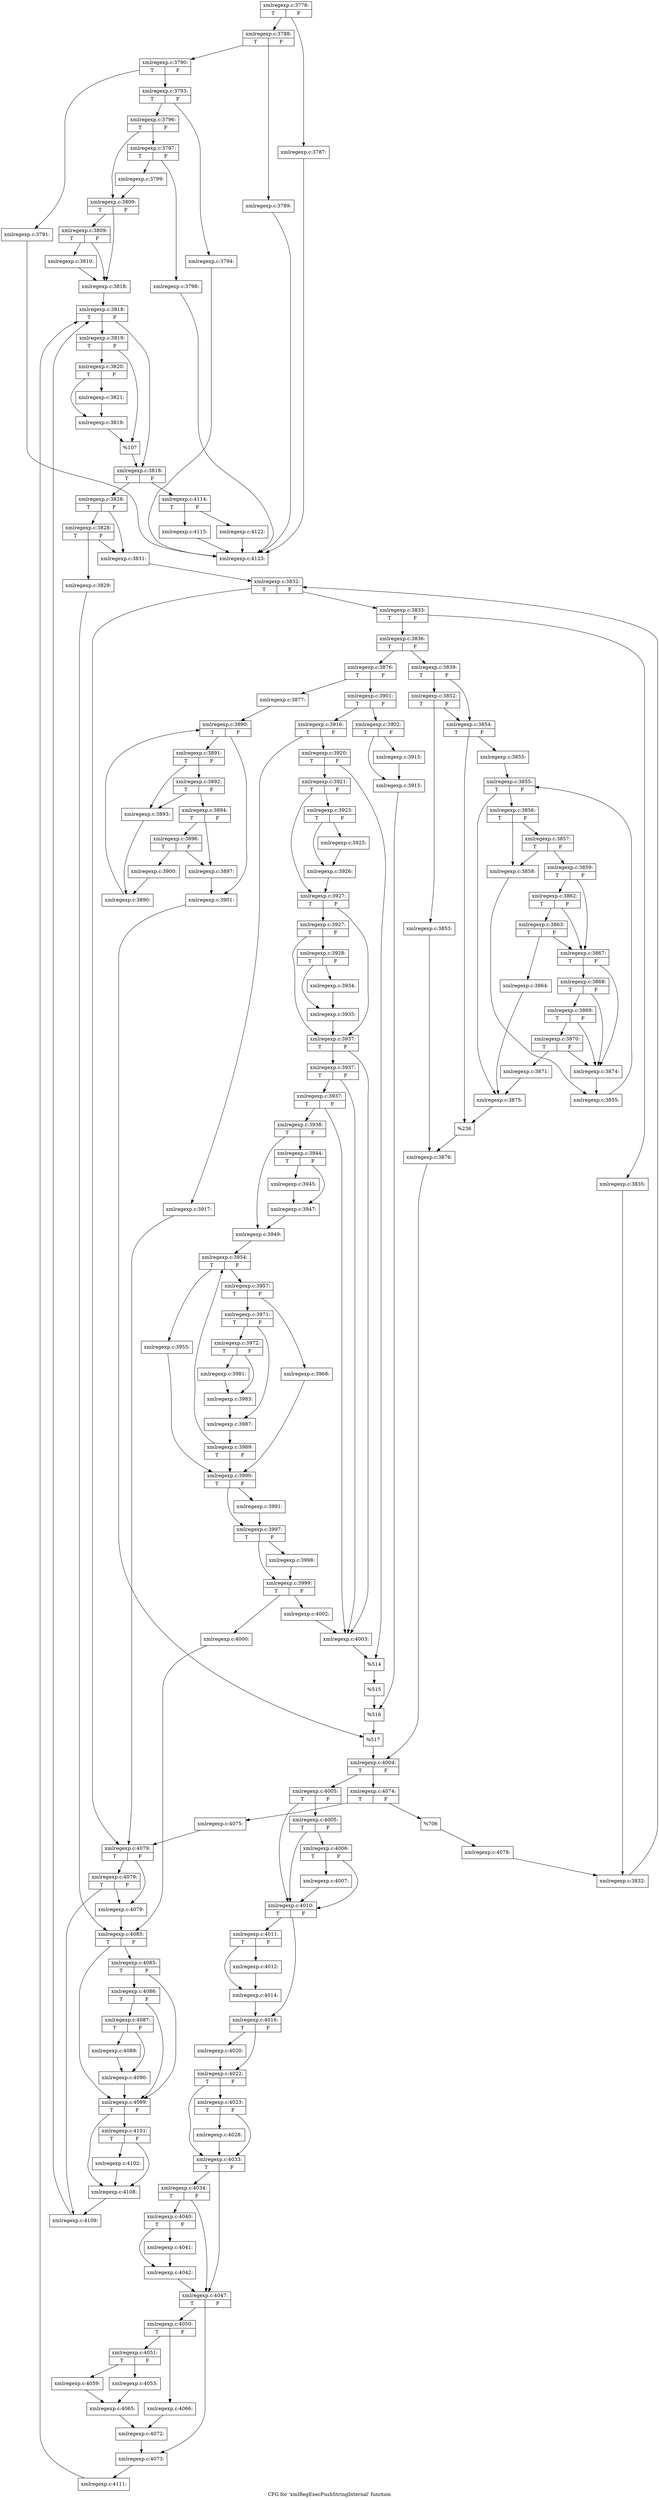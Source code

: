 digraph "CFG for 'xmlRegExecPushStringInternal' function" {
	label="CFG for 'xmlRegExecPushStringInternal' function";

	Node0x40a2e60 [shape=record,label="{xmlregexp.c:3778:|{<s0>T|<s1>F}}"];
	Node0x40a2e60 -> Node0x41f9110;
	Node0x40a2e60 -> Node0x41f9160;
	Node0x41f9110 [shape=record,label="{xmlregexp.c:3787:}"];
	Node0x41f9110 -> Node0x41f61d0;
	Node0x41f9160 [shape=record,label="{xmlregexp.c:3788:|{<s0>T|<s1>F}}"];
	Node0x41f9160 -> Node0x41f9620;
	Node0x41f9160 -> Node0x41f9670;
	Node0x41f9620 [shape=record,label="{xmlregexp.c:3789:}"];
	Node0x41f9620 -> Node0x41f61d0;
	Node0x41f9670 [shape=record,label="{xmlregexp.c:3790:|{<s0>T|<s1>F}}"];
	Node0x41f9670 -> Node0x41f9c60;
	Node0x41f9670 -> Node0x41f9cb0;
	Node0x41f9c60 [shape=record,label="{xmlregexp.c:3791:}"];
	Node0x41f9c60 -> Node0x41f61d0;
	Node0x41f9cb0 [shape=record,label="{xmlregexp.c:3793:|{<s0>T|<s1>F}}"];
	Node0x41f9cb0 -> Node0x41fa400;
	Node0x41f9cb0 -> Node0x41fa450;
	Node0x41fa400 [shape=record,label="{xmlregexp.c:3794:}"];
	Node0x41fa400 -> Node0x41f61d0;
	Node0x41fa450 [shape=record,label="{xmlregexp.c:3796:|{<s0>T|<s1>F}}"];
	Node0x41fa450 -> Node0x41faf80;
	Node0x41fa450 -> Node0x41fafd0;
	Node0x41faf80 [shape=record,label="{xmlregexp.c:3797:|{<s0>T|<s1>F}}"];
	Node0x41faf80 -> Node0x41fb390;
	Node0x41faf80 -> Node0x41fb3e0;
	Node0x41fb390 [shape=record,label="{xmlregexp.c:3798:}"];
	Node0x41fb390 -> Node0x41f61d0;
	Node0x41fb3e0 [shape=record,label="{xmlregexp.c:3799:}"];
	Node0x41fb3e0 -> Node0x41fafd0;
	Node0x41fafd0 [shape=record,label="{xmlregexp.c:3809:|{<s0>T|<s1>F}}"];
	Node0x41fafd0 -> Node0x41fbd10;
	Node0x41fafd0 -> Node0x41fbcc0;
	Node0x41fbd10 [shape=record,label="{xmlregexp.c:3809:|{<s0>T|<s1>F}}"];
	Node0x41fbd10 -> Node0x41fbc70;
	Node0x41fbd10 -> Node0x41fbcc0;
	Node0x41fbc70 [shape=record,label="{xmlregexp.c:3810:}"];
	Node0x41fbc70 -> Node0x41fbcc0;
	Node0x41fbcc0 [shape=record,label="{xmlregexp.c:3818:}"];
	Node0x41fbcc0 -> Node0x41fcc90;
	Node0x41fcc90 [shape=record,label="{xmlregexp.c:3818:|{<s0>T|<s1>F}}"];
	Node0x41fcc90 -> Node0x41fde60;
	Node0x41fcc90 -> Node0x41fde10;
	Node0x41fde60 [shape=record,label="{xmlregexp.c:3819:|{<s0>T|<s1>F}}"];
	Node0x41fde60 -> Node0x41fe270;
	Node0x41fde60 -> Node0x41fe2c0;
	Node0x41fe2c0 [shape=record,label="{xmlregexp.c:3820:|{<s0>T|<s1>F}}"];
	Node0x41fe2c0 -> Node0x41fe5f0;
	Node0x41fe2c0 -> Node0x41fe5a0;
	Node0x41fe5f0 [shape=record,label="{xmlregexp.c:3821:}"];
	Node0x41fe5f0 -> Node0x41fe5a0;
	Node0x41fe5a0 [shape=record,label="{xmlregexp.c:3819:}"];
	Node0x41fe5a0 -> Node0x41fe270;
	Node0x41fe270 [shape=record,label="{%107}"];
	Node0x41fe270 -> Node0x41fde10;
	Node0x41fde10 [shape=record,label="{xmlregexp.c:3818:|{<s0>T|<s1>F}}"];
	Node0x41fde10 -> Node0x41fee70;
	Node0x41fde10 -> Node0x41fcfc0;
	Node0x41fee70 [shape=record,label="{xmlregexp.c:3828:|{<s0>T|<s1>F}}"];
	Node0x41fee70 -> Node0x41ff080;
	Node0x41fee70 -> Node0x41ff030;
	Node0x41ff080 [shape=record,label="{xmlregexp.c:3828:|{<s0>T|<s1>F}}"];
	Node0x41ff080 -> Node0x41fefe0;
	Node0x41ff080 -> Node0x41ff030;
	Node0x41fefe0 [shape=record,label="{xmlregexp.c:3829:}"];
	Node0x41fefe0 -> Node0x41ff570;
	Node0x41ff030 [shape=record,label="{xmlregexp.c:3831:}"];
	Node0x41ff030 -> Node0x41fcba0;
	Node0x41fcba0 [shape=record,label="{xmlregexp.c:3832:|{<s0>T|<s1>F}}"];
	Node0x41fcba0 -> Node0x42000a0;
	Node0x41fcba0 -> Node0x41fc620;
	Node0x42000a0 [shape=record,label="{xmlregexp.c:3833:|{<s0>T|<s1>F}}"];
	Node0x42000a0 -> Node0x4200da0;
	Node0x42000a0 -> Node0x4200df0;
	Node0x4200da0 [shape=record,label="{xmlregexp.c:3835:}"];
	Node0x4200da0 -> Node0x4200010;
	Node0x4200df0 [shape=record,label="{xmlregexp.c:3836:|{<s0>T|<s1>F}}"];
	Node0x4200df0 -> Node0x4201680;
	Node0x4200df0 -> Node0x4201720;
	Node0x4201680 [shape=record,label="{xmlregexp.c:3839:|{<s0>T|<s1>F}}"];
	Node0x4201680 -> Node0x4202a00;
	Node0x4201680 -> Node0x42029b0;
	Node0x4202a00 [shape=record,label="{xmlregexp.c:3852:|{<s0>T|<s1>F}}"];
	Node0x4202a00 -> Node0x4202910;
	Node0x4202a00 -> Node0x42029b0;
	Node0x4202910 [shape=record,label="{xmlregexp.c:3853:}"];
	Node0x4202910 -> Node0x4202960;
	Node0x42029b0 [shape=record,label="{xmlregexp.c:3854:|{<s0>T|<s1>F}}"];
	Node0x42029b0 -> Node0x3ffe4b0;
	Node0x42029b0 -> Node0x4203160;
	Node0x3ffe4b0 [shape=record,label="{xmlregexp.c:3855:}"];
	Node0x3ffe4b0 -> Node0x4203650;
	Node0x4203650 [shape=record,label="{xmlregexp.c:3855:|{<s0>T|<s1>F}}"];
	Node0x4203650 -> Node0x42038d0;
	Node0x4203650 -> Node0x42034b0;
	Node0x42038d0 [shape=record,label="{xmlregexp.c:3856:|{<s0>T|<s1>F}}"];
	Node0x42038d0 -> Node0x4204370;
	Node0x42038d0 -> Node0x4204410;
	Node0x4204410 [shape=record,label="{xmlregexp.c:3857:|{<s0>T|<s1>F}}"];
	Node0x4204410 -> Node0x4204370;
	Node0x4204410 -> Node0x42043c0;
	Node0x4204370 [shape=record,label="{xmlregexp.c:3858:}"];
	Node0x4204370 -> Node0x4203840;
	Node0x42043c0 [shape=record,label="{xmlregexp.c:3859:|{<s0>T|<s1>F}}"];
	Node0x42043c0 -> Node0x4205930;
	Node0x42043c0 -> Node0x4205860;
	Node0x4205930 [shape=record,label="{xmlregexp.c:3862:|{<s0>T|<s1>F}}"];
	Node0x4205930 -> Node0x42058b0;
	Node0x4205930 -> Node0x4205860;
	Node0x42058b0 [shape=record,label="{xmlregexp.c:3863:|{<s0>T|<s1>F}}"];
	Node0x42058b0 -> Node0x4205810;
	Node0x42058b0 -> Node0x4205860;
	Node0x4205810 [shape=record,label="{xmlregexp.c:3864:}"];
	Node0x4205810 -> Node0x42034b0;
	Node0x4205860 [shape=record,label="{xmlregexp.c:3867:|{<s0>T|<s1>F}}"];
	Node0x4205860 -> Node0x42071a0;
	Node0x4205860 -> Node0x42070b0;
	Node0x42071a0 [shape=record,label="{xmlregexp.c:3868:|{<s0>T|<s1>F}}"];
	Node0x42071a0 -> Node0x4207150;
	Node0x42071a0 -> Node0x42070b0;
	Node0x4207150 [shape=record,label="{xmlregexp.c:3869:|{<s0>T|<s1>F}}"];
	Node0x4207150 -> Node0x4207100;
	Node0x4207150 -> Node0x42070b0;
	Node0x4207100 [shape=record,label="{xmlregexp.c:3870:|{<s0>T|<s1>F}}"];
	Node0x4207100 -> Node0x42069a0;
	Node0x4207100 -> Node0x42070b0;
	Node0x42069a0 [shape=record,label="{xmlregexp.c:3871:}"];
	Node0x42069a0 -> Node0x42034b0;
	Node0x42070b0 [shape=record,label="{xmlregexp.c:3874:}"];
	Node0x42070b0 -> Node0x4203840;
	Node0x4203840 [shape=record,label="{xmlregexp.c:3855:}"];
	Node0x4203840 -> Node0x4203650;
	Node0x42034b0 [shape=record,label="{xmlregexp.c:3875:}"];
	Node0x42034b0 -> Node0x4203160;
	Node0x4203160 [shape=record,label="{%236}"];
	Node0x4203160 -> Node0x4202960;
	Node0x4202960 [shape=record,label="{xmlregexp.c:3876:}"];
	Node0x4202960 -> Node0x42016d0;
	Node0x4201720 [shape=record,label="{xmlregexp.c:3876:|{<s0>T|<s1>F}}"];
	Node0x4201720 -> Node0x42089e0;
	Node0x4201720 -> Node0x4208a80;
	Node0x42089e0 [shape=record,label="{xmlregexp.c:3877:}"];
	Node0x42089e0 -> Node0x4209c70;
	Node0x4209c70 [shape=record,label="{xmlregexp.c:3890:|{<s0>T|<s1>F}}"];
	Node0x4209c70 -> Node0x4209e70;
	Node0x4209c70 -> Node0x4209b10;
	Node0x4209e70 [shape=record,label="{xmlregexp.c:3891:|{<s0>T|<s1>F}}"];
	Node0x4209e70 -> Node0x420a890;
	Node0x4209e70 -> Node0x420a930;
	Node0x420a930 [shape=record,label="{xmlregexp.c:3892:|{<s0>T|<s1>F}}"];
	Node0x420a930 -> Node0x420a890;
	Node0x420a930 -> Node0x420a8e0;
	Node0x420a890 [shape=record,label="{xmlregexp.c:3893:}"];
	Node0x420a890 -> Node0x4209e20;
	Node0x420a8e0 [shape=record,label="{xmlregexp.c:3894:|{<s0>T|<s1>F}}"];
	Node0x420a8e0 -> Node0x420bcf0;
	Node0x420a8e0 -> Node0x420bd90;
	Node0x420bd90 [shape=record,label="{xmlregexp.c:3896:|{<s0>T|<s1>F}}"];
	Node0x420bd90 -> Node0x420bcf0;
	Node0x420bd90 -> Node0x420bd40;
	Node0x420bcf0 [shape=record,label="{xmlregexp.c:3897:}"];
	Node0x420bcf0 -> Node0x4209b10;
	Node0x420bd40 [shape=record,label="{xmlregexp.c:3900:}"];
	Node0x420bd40 -> Node0x4209e20;
	Node0x4209e20 [shape=record,label="{xmlregexp.c:3890:}"];
	Node0x4209e20 -> Node0x4209c70;
	Node0x4209b10 [shape=record,label="{xmlregexp.c:3901:}"];
	Node0x4209b10 -> Node0x4208a30;
	Node0x4208a80 [shape=record,label="{xmlregexp.c:3901:|{<s0>T|<s1>F}}"];
	Node0x4208a80 -> Node0x420cbf0;
	Node0x4208a80 -> Node0x420cc90;
	Node0x420cbf0 [shape=record,label="{xmlregexp.c:3902:|{<s0>T|<s1>F}}"];
	Node0x420cbf0 -> Node0x420e350;
	Node0x420cbf0 -> Node0x420e300;
	Node0x420e350 [shape=record,label="{xmlregexp.c:3915:}"];
	Node0x420e350 -> Node0x420e300;
	Node0x420e300 [shape=record,label="{xmlregexp.c:3915:}"];
	Node0x420e300 -> Node0x420cc40;
	Node0x420cc90 [shape=record,label="{xmlregexp.c:3916:|{<s0>T|<s1>F}}"];
	Node0x420cc90 -> Node0x420ed70;
	Node0x420cc90 -> Node0x420ee10;
	Node0x420ed70 [shape=record,label="{xmlregexp.c:3917:}"];
	Node0x420ed70 -> Node0x41fc620;
	Node0x420ee10 [shape=record,label="{xmlregexp.c:3920:|{<s0>T|<s1>F}}"];
	Node0x420ee10 -> Node0x420f760;
	Node0x420ee10 -> Node0x420f7b0;
	Node0x420f760 [shape=record,label="{xmlregexp.c:3921:|{<s0>T|<s1>F}}"];
	Node0x420f760 -> Node0x42107d0;
	Node0x420f760 -> Node0x4210820;
	Node0x42107d0 [shape=record,label="{xmlregexp.c:3923:|{<s0>T|<s1>F}}"];
	Node0x42107d0 -> Node0x4210d70;
	Node0x42107d0 -> Node0x4210d20;
	Node0x4210d20 [shape=record,label="{xmlregexp.c:3925:}"];
	Node0x4210d20 -> Node0x4210d70;
	Node0x4210d70 [shape=record,label="{xmlregexp.c:3926:}"];
	Node0x4210d70 -> Node0x4210820;
	Node0x4210820 [shape=record,label="{xmlregexp.c:3927:|{<s0>T|<s1>F}}"];
	Node0x4210820 -> Node0x42111d0;
	Node0x4210820 -> Node0x4211180;
	Node0x42111d0 [shape=record,label="{xmlregexp.c:3927:|{<s0>T|<s1>F}}"];
	Node0x42111d0 -> Node0x4211130;
	Node0x42111d0 -> Node0x4211180;
	Node0x4211130 [shape=record,label="{xmlregexp.c:3928:|{<s0>T|<s1>F}}"];
	Node0x4211130 -> Node0x4212a10;
	Node0x4211130 -> Node0x4212a60;
	Node0x4212a10 [shape=record,label="{xmlregexp.c:3934:}"];
	Node0x4212a10 -> Node0x4212a60;
	Node0x4212a60 [shape=record,label="{xmlregexp.c:3935:}"];
	Node0x4212a60 -> Node0x4211180;
	Node0x4211180 [shape=record,label="{xmlregexp.c:3937:|{<s0>T|<s1>F}}"];
	Node0x4211180 -> Node0x4213280;
	Node0x4211180 -> Node0x42131b0;
	Node0x4213280 [shape=record,label="{xmlregexp.c:3937:|{<s0>T|<s1>F}}"];
	Node0x4213280 -> Node0x4213200;
	Node0x4213280 -> Node0x42131b0;
	Node0x4213200 [shape=record,label="{xmlregexp.c:3937:|{<s0>T|<s1>F}}"];
	Node0x4213200 -> Node0x4213160;
	Node0x4213200 -> Node0x42131b0;
	Node0x4213160 [shape=record,label="{xmlregexp.c:3938:|{<s0>T|<s1>F}}"];
	Node0x4213160 -> Node0x4214540;
	Node0x4213160 -> Node0x4214590;
	Node0x4214540 [shape=record,label="{xmlregexp.c:3944:|{<s0>T|<s1>F}}"];
	Node0x4214540 -> Node0x4214da0;
	Node0x4214540 -> Node0x4214df0;
	Node0x4214da0 [shape=record,label="{xmlregexp.c:3945:}"];
	Node0x4214da0 -> Node0x4214df0;
	Node0x4214df0 [shape=record,label="{xmlregexp.c:3947:}"];
	Node0x4214df0 -> Node0x4214590;
	Node0x4214590 [shape=record,label="{xmlregexp.c:3949:}"];
	Node0x4214590 -> Node0x4215ad0;
	Node0x4215ad0 [shape=record,label="{xmlregexp.c:3954:|{<s0>T|<s1>F}}"];
	Node0x4215ad0 -> Node0x4215e00;
	Node0x4215ad0 -> Node0x4216220;
	Node0x4215e00 [shape=record,label="{xmlregexp.c:3955:}"];
	Node0x4215e00 -> Node0x3f5caf0;
	Node0x4216220 [shape=record,label="{xmlregexp.c:3957:|{<s0>T|<s1>F}}"];
	Node0x4216220 -> Node0x42176e0;
	Node0x4216220 -> Node0x4217730;
	Node0x42176e0 [shape=record,label="{xmlregexp.c:3968:}"];
	Node0x42176e0 -> Node0x3f5caf0;
	Node0x4217730 [shape=record,label="{xmlregexp.c:3971:|{<s0>T|<s1>F}}"];
	Node0x4217730 -> Node0x4217e20;
	Node0x4217730 -> Node0x4217e70;
	Node0x4217e20 [shape=record,label="{xmlregexp.c:3972:|{<s0>T|<s1>F}}"];
	Node0x4217e20 -> Node0x4219340;
	Node0x4217e20 -> Node0x4219390;
	Node0x4219340 [shape=record,label="{xmlregexp.c:3981:}"];
	Node0x4219340 -> Node0x4219390;
	Node0x4219390 [shape=record,label="{xmlregexp.c:3983:}"];
	Node0x4219390 -> Node0x4217e70;
	Node0x4217e70 [shape=record,label="{xmlregexp.c:3987:}"];
	Node0x4217e70 -> Node0x4210330;
	Node0x4210330 [shape=record,label="{xmlregexp.c:3989:|{<s0>T|<s1>F}}"];
	Node0x4210330 -> Node0x4215ad0;
	Node0x4210330 -> Node0x3f5caf0;
	Node0x3f5caf0 [shape=record,label="{xmlregexp.c:3990:|{<s0>T|<s1>F}}"];
	Node0x3f5caf0 -> Node0x421acc0;
	Node0x3f5caf0 -> Node0x421ad10;
	Node0x421acc0 [shape=record,label="{xmlregexp.c:3991:}"];
	Node0x421acc0 -> Node0x421ad10;
	Node0x421ad10 [shape=record,label="{xmlregexp.c:3997:|{<s0>T|<s1>F}}"];
	Node0x421ad10 -> Node0x421b3c0;
	Node0x421ad10 -> Node0x421b410;
	Node0x421b3c0 [shape=record,label="{xmlregexp.c:3998:}"];
	Node0x421b3c0 -> Node0x421b410;
	Node0x421b410 [shape=record,label="{xmlregexp.c:3999:|{<s0>T|<s1>F}}"];
	Node0x421b410 -> Node0x421b860;
	Node0x421b410 -> Node0x421b8b0;
	Node0x421b860 [shape=record,label="{xmlregexp.c:4000:}"];
	Node0x421b860 -> Node0x41ff570;
	Node0x421b8b0 [shape=record,label="{xmlregexp.c:4002:}"];
	Node0x421b8b0 -> Node0x42131b0;
	Node0x42131b0 [shape=record,label="{xmlregexp.c:4003:}"];
	Node0x42131b0 -> Node0x420f7b0;
	Node0x420f7b0 [shape=record,label="{%514}"];
	Node0x420f7b0 -> Node0x420edc0;
	Node0x420edc0 [shape=record,label="{%515}"];
	Node0x420edc0 -> Node0x420cc40;
	Node0x420cc40 [shape=record,label="{%516}"];
	Node0x420cc40 -> Node0x4208a30;
	Node0x4208a30 [shape=record,label="{%517}"];
	Node0x4208a30 -> Node0x42016d0;
	Node0x42016d0 [shape=record,label="{xmlregexp.c:4004:|{<s0>T|<s1>F}}"];
	Node0x42016d0 -> Node0x421c100;
	Node0x42016d0 -> Node0x421c1a0;
	Node0x421c100 [shape=record,label="{xmlregexp.c:4005:|{<s0>T|<s1>F}}"];
	Node0x421c100 -> Node0x421c600;
	Node0x421c100 -> Node0x421c530;
	Node0x421c600 [shape=record,label="{xmlregexp.c:4005:|{<s0>T|<s1>F}}"];
	Node0x421c600 -> Node0x421c580;
	Node0x421c600 -> Node0x421c530;
	Node0x421c580 [shape=record,label="{xmlregexp.c:4006:|{<s0>T|<s1>F}}"];
	Node0x421c580 -> Node0x421c4e0;
	Node0x421c580 -> Node0x421c530;
	Node0x421c4e0 [shape=record,label="{xmlregexp.c:4007:}"];
	Node0x421c4e0 -> Node0x421c530;
	Node0x421c530 [shape=record,label="{xmlregexp.c:4010:|{<s0>T|<s1>F}}"];
	Node0x421c530 -> Node0x421d7f0;
	Node0x421c530 -> Node0x421d840;
	Node0x421d7f0 [shape=record,label="{xmlregexp.c:4011:|{<s0>T|<s1>F}}"];
	Node0x421d7f0 -> Node0x421e050;
	Node0x421d7f0 -> Node0x421e0a0;
	Node0x421e050 [shape=record,label="{xmlregexp.c:4012:}"];
	Node0x421e050 -> Node0x421e0a0;
	Node0x421e0a0 [shape=record,label="{xmlregexp.c:4014:}"];
	Node0x421e0a0 -> Node0x421d840;
	Node0x421d840 [shape=record,label="{xmlregexp.c:4016:|{<s0>T|<s1>F}}"];
	Node0x421d840 -> Node0x421ea20;
	Node0x421d840 -> Node0x421ea70;
	Node0x421ea20 [shape=record,label="{xmlregexp.c:4020:}"];
	Node0x421ea20 -> Node0x421ea70;
	Node0x421ea70 [shape=record,label="{xmlregexp.c:4022:|{<s0>T|<s1>F}}"];
	Node0x421ea70 -> Node0x421f690;
	Node0x421ea70 -> Node0x421f640;
	Node0x421f690 [shape=record,label="{xmlregexp.c:4023:|{<s0>T|<s1>F}}"];
	Node0x421f690 -> Node0x421f5f0;
	Node0x421f690 -> Node0x421f640;
	Node0x421f5f0 [shape=record,label="{xmlregexp.c:4028:}"];
	Node0x421f5f0 -> Node0x421f640;
	Node0x421f640 [shape=record,label="{xmlregexp.c:4033:|{<s0>T|<s1>F}}"];
	Node0x421f640 -> Node0x4220590;
	Node0x421f640 -> Node0x4220540;
	Node0x4220590 [shape=record,label="{xmlregexp.c:4034:|{<s0>T|<s1>F}}"];
	Node0x4220590 -> Node0x42204f0;
	Node0x4220590 -> Node0x4220540;
	Node0x42204f0 [shape=record,label="{xmlregexp.c:4040:|{<s0>T|<s1>F}}"];
	Node0x42204f0 -> Node0x4221790;
	Node0x42204f0 -> Node0x42217e0;
	Node0x4221790 [shape=record,label="{xmlregexp.c:4041:}"];
	Node0x4221790 -> Node0x42217e0;
	Node0x42217e0 [shape=record,label="{xmlregexp.c:4042:}"];
	Node0x42217e0 -> Node0x4220540;
	Node0x4220540 [shape=record,label="{xmlregexp.c:4047:|{<s0>T|<s1>F}}"];
	Node0x4220540 -> Node0x4222f40;
	Node0x4220540 -> Node0x4223b90;
	Node0x4222f40 [shape=record,label="{xmlregexp.c:4050:|{<s0>T|<s1>F}}"];
	Node0x4222f40 -> Node0x4224080;
	Node0x4222f40 -> Node0x4224120;
	Node0x4224080 [shape=record,label="{xmlregexp.c:4051:|{<s0>T|<s1>F}}"];
	Node0x4224080 -> Node0x4224840;
	Node0x4224080 -> Node0x42248e0;
	Node0x4224840 [shape=record,label="{xmlregexp.c:4053:}"];
	Node0x4224840 -> Node0x4224890;
	Node0x42248e0 [shape=record,label="{xmlregexp.c:4059:}"];
	Node0x42248e0 -> Node0x4224890;
	Node0x4224890 [shape=record,label="{xmlregexp.c:4065:}"];
	Node0x4224890 -> Node0x42240d0;
	Node0x4224120 [shape=record,label="{xmlregexp.c:4066:}"];
	Node0x4224120 -> Node0x42240d0;
	Node0x42240d0 [shape=record,label="{xmlregexp.c:4072:}"];
	Node0x42240d0 -> Node0x4223b90;
	Node0x4223b90 [shape=record,label="{xmlregexp.c:4073:}"];
	Node0x4223b90 -> Node0x4226500;
	Node0x421c1a0 [shape=record,label="{xmlregexp.c:4074:|{<s0>T|<s1>F}}"];
	Node0x421c1a0 -> Node0x42266b0;
	Node0x421c1a0 -> Node0x4226700;
	Node0x42266b0 [shape=record,label="{xmlregexp.c:4075:}"];
	Node0x42266b0 -> Node0x41fc620;
	Node0x4226700 [shape=record,label="{%706}"];
	Node0x4226700 -> Node0x421c150;
	Node0x421c150 [shape=record,label="{xmlregexp.c:4078:}"];
	Node0x421c150 -> Node0x4200010;
	Node0x4200010 [shape=record,label="{xmlregexp.c:3832:}"];
	Node0x4200010 -> Node0x41fcba0;
	Node0x41fc620 [shape=record,label="{xmlregexp.c:4079:|{<s0>T|<s1>F}}"];
	Node0x41fc620 -> Node0x4227300;
	Node0x41fc620 -> Node0x42273a0;
	Node0x42273a0 [shape=record,label="{xmlregexp.c:4079:|{<s0>T|<s1>F}}"];
	Node0x42273a0 -> Node0x4227300;
	Node0x42273a0 -> Node0x4227350;
	Node0x4227300 [shape=record,label="{xmlregexp.c:4079:}"];
	Node0x4227300 -> Node0x41ff570;
	Node0x41ff570 [shape=record,label="{xmlregexp.c:4085:|{<s0>T|<s1>F}}"];
	Node0x41ff570 -> Node0x4227e40;
	Node0x41ff570 -> Node0x4227d70;
	Node0x4227e40 [shape=record,label="{xmlregexp.c:4085:|{<s0>T|<s1>F}}"];
	Node0x4227e40 -> Node0x4227dc0;
	Node0x4227e40 -> Node0x4227d70;
	Node0x4227dc0 [shape=record,label="{xmlregexp.c:4086:|{<s0>T|<s1>F}}"];
	Node0x4227dc0 -> Node0x4227d20;
	Node0x4227dc0 -> Node0x4227d70;
	Node0x4227d20 [shape=record,label="{xmlregexp.c:4087:|{<s0>T|<s1>F}}"];
	Node0x4227d20 -> Node0x4228aa0;
	Node0x4227d20 -> Node0x4228af0;
	Node0x4228aa0 [shape=record,label="{xmlregexp.c:4089:}"];
	Node0x4228aa0 -> Node0x4228af0;
	Node0x4228af0 [shape=record,label="{xmlregexp.c:4090:}"];
	Node0x4228af0 -> Node0x4227d70;
	Node0x4227d70 [shape=record,label="{xmlregexp.c:4099:|{<s0>T|<s1>F}}"];
	Node0x4227d70 -> Node0x422b140;
	Node0x4227d70 -> Node0x422b0f0;
	Node0x422b140 [shape=record,label="{xmlregexp.c:4101:|{<s0>T|<s1>F}}"];
	Node0x422b140 -> Node0x422a250;
	Node0x422b140 -> Node0x422b0f0;
	Node0x422a250 [shape=record,label="{xmlregexp.c:4102:}"];
	Node0x422a250 -> Node0x422b0f0;
	Node0x422b0f0 [shape=record,label="{xmlregexp.c:4108:}"];
	Node0x422b0f0 -> Node0x4227350;
	Node0x4227350 [shape=record,label="{xmlregexp.c:4109:}"];
	Node0x4227350 -> Node0x41fcc90;
	Node0x4226500 [shape=record,label="{xmlregexp.c:4111:}"];
	Node0x4226500 -> Node0x41fcc90;
	Node0x41fcfc0 [shape=record,label="{xmlregexp.c:4114:|{<s0>T|<s1>F}}"];
	Node0x41fcfc0 -> Node0x422c750;
	Node0x41fcfc0 -> Node0x422c7a0;
	Node0x422c750 [shape=record,label="{xmlregexp.c:4115:}"];
	Node0x422c750 -> Node0x41f61d0;
	Node0x422c7a0 [shape=record,label="{xmlregexp.c:4122:}"];
	Node0x422c7a0 -> Node0x41f61d0;
	Node0x41f61d0 [shape=record,label="{xmlregexp.c:4123:}"];
}
